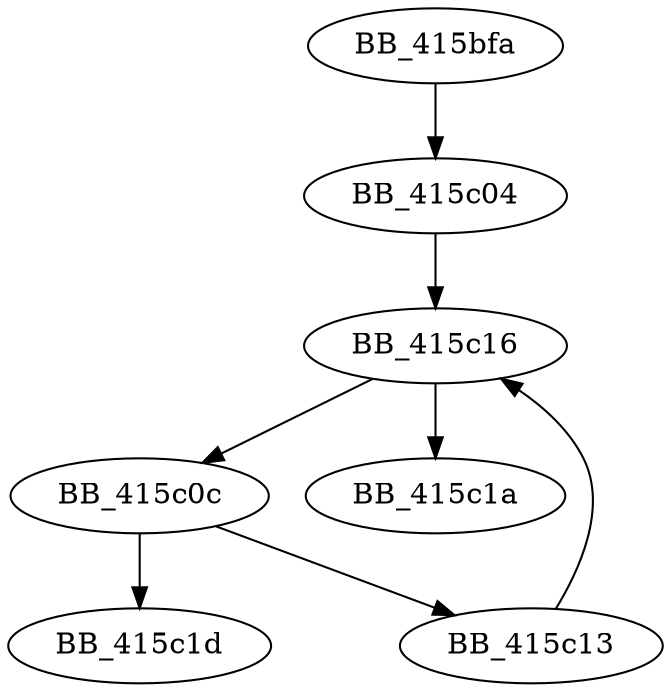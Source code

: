 DiGraph __IsExceptionObjectToBeDestroyed{
BB_415bfa->BB_415c04
BB_415c04->BB_415c16
BB_415c0c->BB_415c13
BB_415c0c->BB_415c1d
BB_415c13->BB_415c16
BB_415c16->BB_415c0c
BB_415c16->BB_415c1a
}

